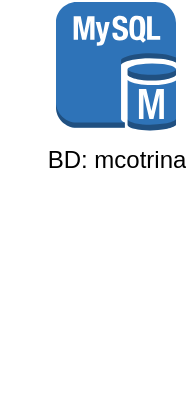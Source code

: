 <mxfile version="24.0.7" type="github">
  <diagram name="Página-1" id="VlMVawWrvJGw348I6kgA">
    <mxGraphModel dx="1050" dy="522" grid="1" gridSize="10" guides="1" tooltips="1" connect="1" arrows="1" fold="1" page="1" pageScale="1" pageWidth="827" pageHeight="1169" math="0" shadow="0">
      <root>
        <mxCell id="0" />
        <mxCell id="1" parent="0" />
        <mxCell id="hO2JulR1pk5_ktVIbobp-1" value="BD: mcotrina" style="outlineConnect=0;dashed=0;verticalLabelPosition=bottom;verticalAlign=top;align=center;html=1;shape=mxgraph.aws3.mysql_db_instance;fillColor=#2E73B8;gradientColor=none;" vertex="1" parent="1">
          <mxGeometry x="70" y="90" width="60" height="64.5" as="geometry" />
        </mxCell>
        <mxCell id="hO2JulR1pk5_ktVIbobp-2" value="" style="shape=image;html=1;verticalAlign=top;verticalLabelPosition=bottom;labelBackgroundColor=#ffffff;imageAspect=0;aspect=fixed;image=https://cdn3.iconfinder.com/data/icons/document-icons-2/30/647702-excel-128.png" vertex="1" parent="1">
          <mxGeometry x="42" y="200" width="88" height="88" as="geometry" />
        </mxCell>
      </root>
    </mxGraphModel>
  </diagram>
</mxfile>
